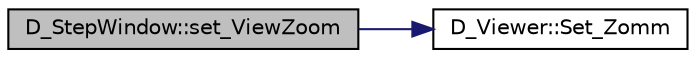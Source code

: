 digraph "D_StepWindow::set_ViewZoom"
{
 // LATEX_PDF_SIZE
  edge [fontname="Helvetica",fontsize="10",labelfontname="Helvetica",labelfontsize="10"];
  node [fontname="Helvetica",fontsize="10",shape=record];
  rankdir="LR";
  Node1 [label="D_StepWindow::set_ViewZoom",height=0.2,width=0.4,color="black", fillcolor="grey75", style="filled", fontcolor="black",tooltip=" "];
  Node1 -> Node2 [color="midnightblue",fontsize="10",style="solid"];
  Node2 [label="D_Viewer::Set_Zomm",height=0.2,width=0.4,color="black", fillcolor="white", style="filled",URL="$class_d___viewer.html#ab6e9ae3f5b572305a112de1fc5f82f0b",tooltip=" "];
}
